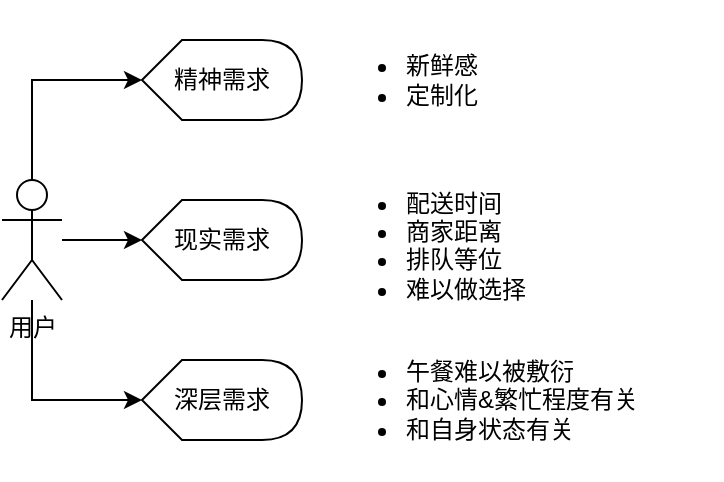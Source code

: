 <mxfile version="21.6.2" type="github">
  <diagram name="Page-1" id="rL9vnj_1i4WrHyanLI7t">
    <mxGraphModel dx="996" dy="549" grid="1" gridSize="10" guides="1" tooltips="1" connect="1" arrows="1" fold="1" page="1" pageScale="1" pageWidth="850" pageHeight="1100" math="0" shadow="0">
      <root>
        <mxCell id="0" />
        <mxCell id="1" parent="0" />
        <mxCell id="N4HbagH9w8BRK7k89UWN-7" value="" style="edgeStyle=orthogonalEdgeStyle;rounded=0;orthogonalLoop=1;jettySize=auto;html=1;" edge="1" parent="1" source="N4HbagH9w8BRK7k89UWN-2" target="N4HbagH9w8BRK7k89UWN-4">
          <mxGeometry relative="1" as="geometry" />
        </mxCell>
        <mxCell id="N4HbagH9w8BRK7k89UWN-8" style="edgeStyle=orthogonalEdgeStyle;rounded=0;orthogonalLoop=1;jettySize=auto;html=1;exitX=0.5;exitY=0;exitDx=0;exitDy=0;exitPerimeter=0;entryX=0;entryY=0.5;entryDx=0;entryDy=0;entryPerimeter=0;" edge="1" parent="1" source="N4HbagH9w8BRK7k89UWN-2" target="N4HbagH9w8BRK7k89UWN-3">
          <mxGeometry relative="1" as="geometry" />
        </mxCell>
        <mxCell id="N4HbagH9w8BRK7k89UWN-10" style="edgeStyle=orthogonalEdgeStyle;rounded=0;orthogonalLoop=1;jettySize=auto;html=1;entryX=0;entryY=0.5;entryDx=0;entryDy=0;entryPerimeter=0;" edge="1" parent="1" source="N4HbagH9w8BRK7k89UWN-2" target="N4HbagH9w8BRK7k89UWN-5">
          <mxGeometry relative="1" as="geometry">
            <Array as="points">
              <mxPoint x="65" y="380" />
            </Array>
          </mxGeometry>
        </mxCell>
        <mxCell id="N4HbagH9w8BRK7k89UWN-2" value="用户" style="shape=umlActor;verticalLabelPosition=bottom;verticalAlign=top;html=1;outlineConnect=0;" vertex="1" parent="1">
          <mxGeometry x="50" y="270" width="30" height="60" as="geometry" />
        </mxCell>
        <mxCell id="N4HbagH9w8BRK7k89UWN-3" value="精神需求" style="shape=display;whiteSpace=wrap;html=1;" vertex="1" parent="1">
          <mxGeometry x="120" y="200" width="80" height="40" as="geometry" />
        </mxCell>
        <mxCell id="N4HbagH9w8BRK7k89UWN-4" value="现实需求" style="shape=display;whiteSpace=wrap;html=1;" vertex="1" parent="1">
          <mxGeometry x="120" y="280" width="80" height="40" as="geometry" />
        </mxCell>
        <mxCell id="N4HbagH9w8BRK7k89UWN-5" value="深层需求" style="shape=display;whiteSpace=wrap;html=1;" vertex="1" parent="1">
          <mxGeometry x="120" y="360" width="80" height="40" as="geometry" />
        </mxCell>
        <mxCell id="N4HbagH9w8BRK7k89UWN-12" value="&lt;ul&gt;&lt;li&gt;新鲜感&lt;/li&gt;&lt;li&gt;定制化&lt;/li&gt;&lt;/ul&gt;" style="text;strokeColor=none;fillColor=none;html=1;whiteSpace=wrap;verticalAlign=middle;overflow=hidden;" vertex="1" parent="1">
          <mxGeometry x="210" y="180" width="100" height="80" as="geometry" />
        </mxCell>
        <mxCell id="N4HbagH9w8BRK7k89UWN-13" value="&lt;ul&gt;&lt;li&gt;配送时间&lt;/li&gt;&lt;li&gt;商家距离&lt;/li&gt;&lt;li&gt;排队等位&lt;/li&gt;&lt;li&gt;难以做选择&lt;/li&gt;&lt;/ul&gt;" style="text;strokeColor=none;fillColor=none;html=1;whiteSpace=wrap;verticalAlign=middle;overflow=hidden;" vertex="1" parent="1">
          <mxGeometry x="210" y="260" width="140" height="80" as="geometry" />
        </mxCell>
        <mxCell id="N4HbagH9w8BRK7k89UWN-14" value="&lt;ul&gt;&lt;li&gt;午餐难以被敷衍&lt;/li&gt;&lt;li&gt;和心情&amp;amp;繁忙程度有关&lt;/li&gt;&lt;li&gt;和自身状态有关&lt;/li&gt;&lt;/ul&gt;" style="text;strokeColor=none;fillColor=none;html=1;whiteSpace=wrap;verticalAlign=middle;overflow=hidden;" vertex="1" parent="1">
          <mxGeometry x="210" y="340" width="200" height="80" as="geometry" />
        </mxCell>
      </root>
    </mxGraphModel>
  </diagram>
</mxfile>
